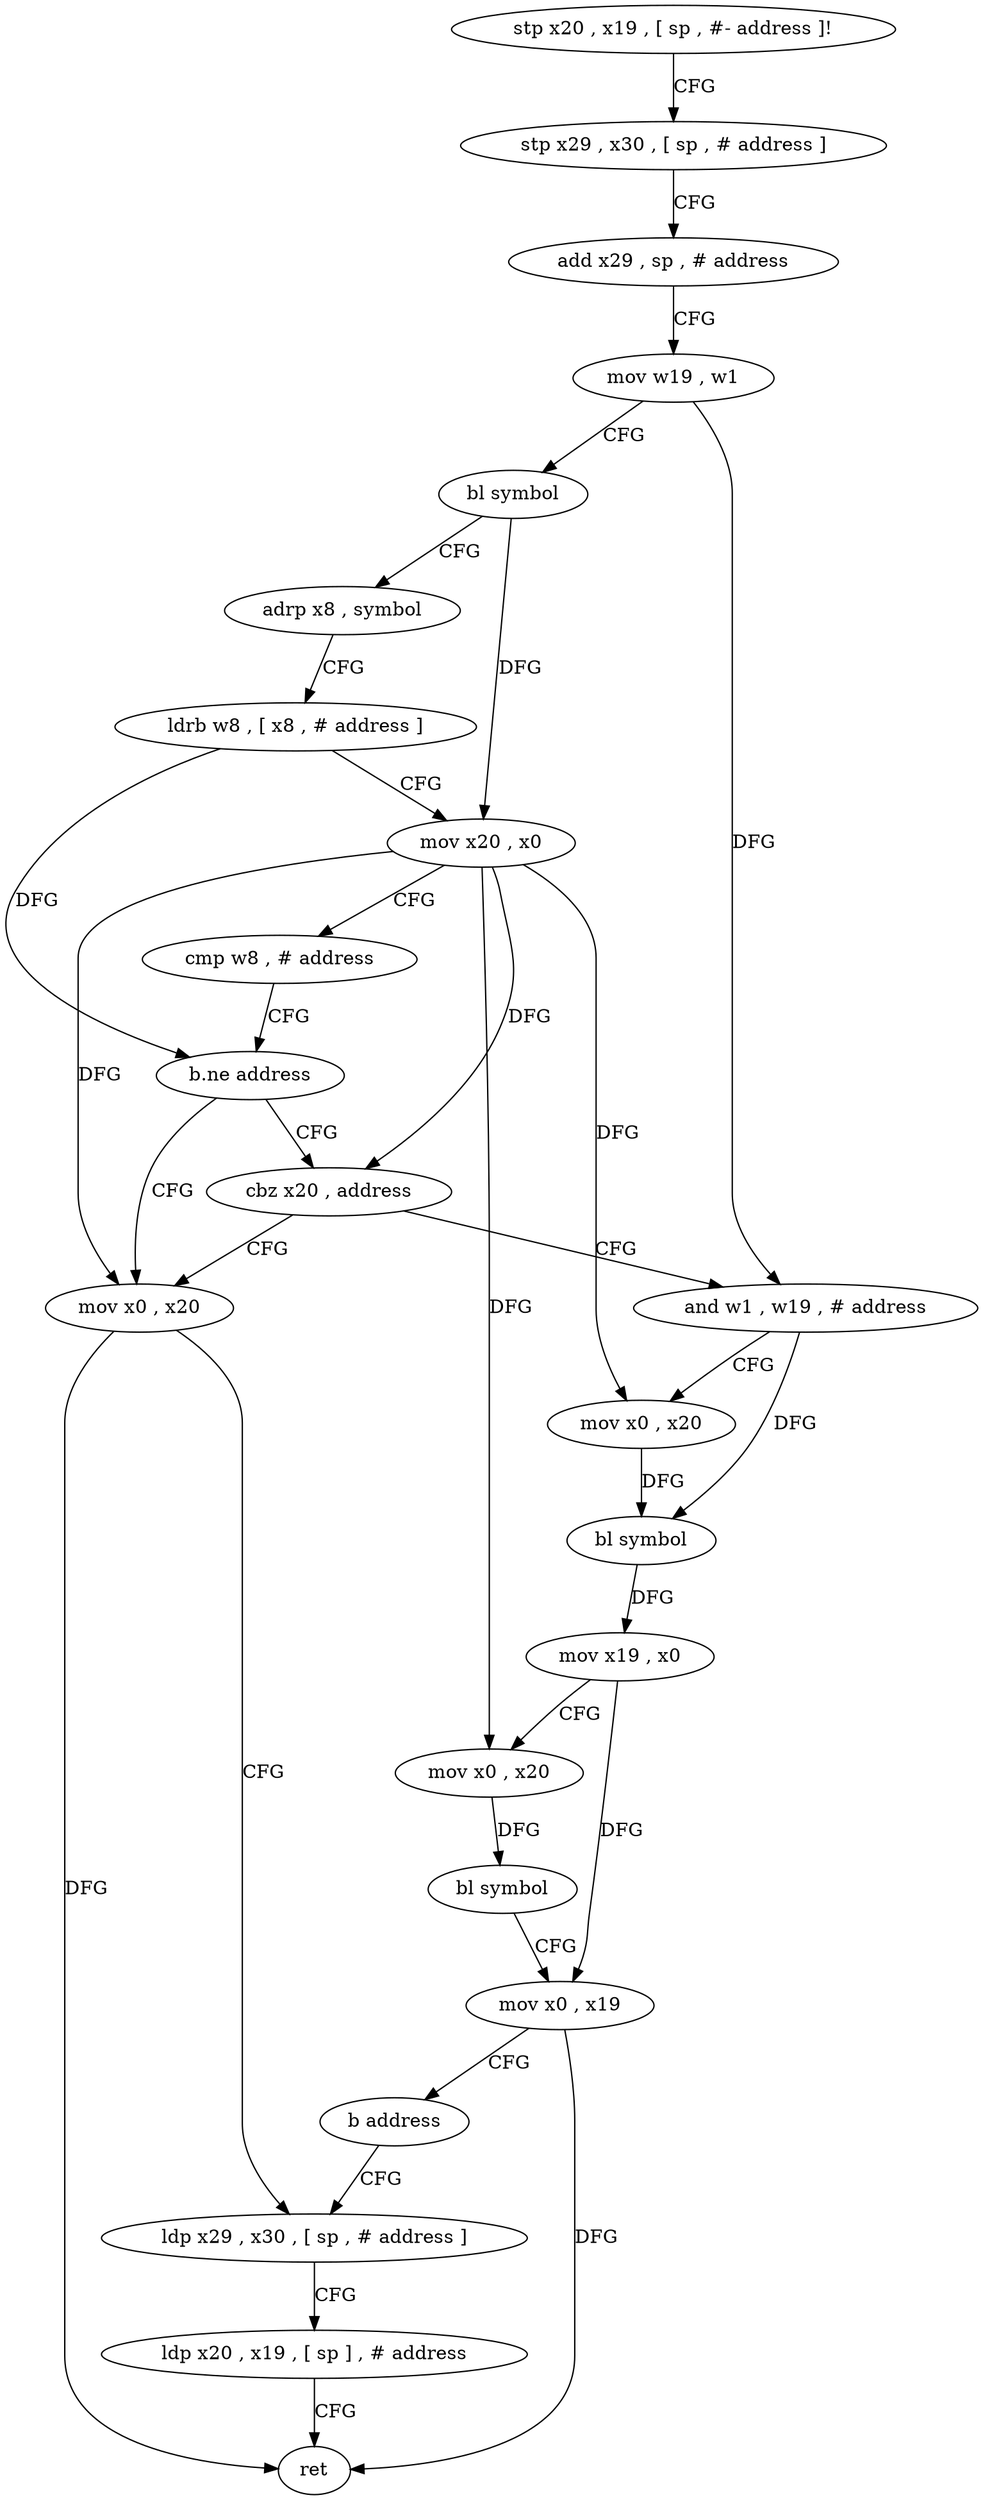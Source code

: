digraph "func" {
"4202200" [label = "stp x20 , x19 , [ sp , #- address ]!" ]
"4202204" [label = "stp x29 , x30 , [ sp , # address ]" ]
"4202208" [label = "add x29 , sp , # address" ]
"4202212" [label = "mov w19 , w1" ]
"4202216" [label = "bl symbol" ]
"4202220" [label = "adrp x8 , symbol" ]
"4202224" [label = "ldrb w8 , [ x8 , # address ]" ]
"4202228" [label = "mov x20 , x0" ]
"4202232" [label = "cmp w8 , # address" ]
"4202236" [label = "b.ne address" ]
"4202276" [label = "mov x0 , x20" ]
"4202240" [label = "cbz x20 , address" ]
"4202280" [label = "ldp x29 , x30 , [ sp , # address ]" ]
"4202244" [label = "and w1 , w19 , # address" ]
"4202248" [label = "mov x0 , x20" ]
"4202252" [label = "bl symbol" ]
"4202256" [label = "mov x19 , x0" ]
"4202260" [label = "mov x0 , x20" ]
"4202264" [label = "bl symbol" ]
"4202268" [label = "mov x0 , x19" ]
"4202272" [label = "b address" ]
"4202284" [label = "ldp x20 , x19 , [ sp ] , # address" ]
"4202288" [label = "ret" ]
"4202200" -> "4202204" [ label = "CFG" ]
"4202204" -> "4202208" [ label = "CFG" ]
"4202208" -> "4202212" [ label = "CFG" ]
"4202212" -> "4202216" [ label = "CFG" ]
"4202212" -> "4202244" [ label = "DFG" ]
"4202216" -> "4202220" [ label = "CFG" ]
"4202216" -> "4202228" [ label = "DFG" ]
"4202220" -> "4202224" [ label = "CFG" ]
"4202224" -> "4202228" [ label = "CFG" ]
"4202224" -> "4202236" [ label = "DFG" ]
"4202228" -> "4202232" [ label = "CFG" ]
"4202228" -> "4202276" [ label = "DFG" ]
"4202228" -> "4202240" [ label = "DFG" ]
"4202228" -> "4202248" [ label = "DFG" ]
"4202228" -> "4202260" [ label = "DFG" ]
"4202232" -> "4202236" [ label = "CFG" ]
"4202236" -> "4202276" [ label = "CFG" ]
"4202236" -> "4202240" [ label = "CFG" ]
"4202276" -> "4202280" [ label = "CFG" ]
"4202276" -> "4202288" [ label = "DFG" ]
"4202240" -> "4202276" [ label = "CFG" ]
"4202240" -> "4202244" [ label = "CFG" ]
"4202280" -> "4202284" [ label = "CFG" ]
"4202244" -> "4202248" [ label = "CFG" ]
"4202244" -> "4202252" [ label = "DFG" ]
"4202248" -> "4202252" [ label = "DFG" ]
"4202252" -> "4202256" [ label = "DFG" ]
"4202256" -> "4202260" [ label = "CFG" ]
"4202256" -> "4202268" [ label = "DFG" ]
"4202260" -> "4202264" [ label = "DFG" ]
"4202264" -> "4202268" [ label = "CFG" ]
"4202268" -> "4202272" [ label = "CFG" ]
"4202268" -> "4202288" [ label = "DFG" ]
"4202272" -> "4202280" [ label = "CFG" ]
"4202284" -> "4202288" [ label = "CFG" ]
}

